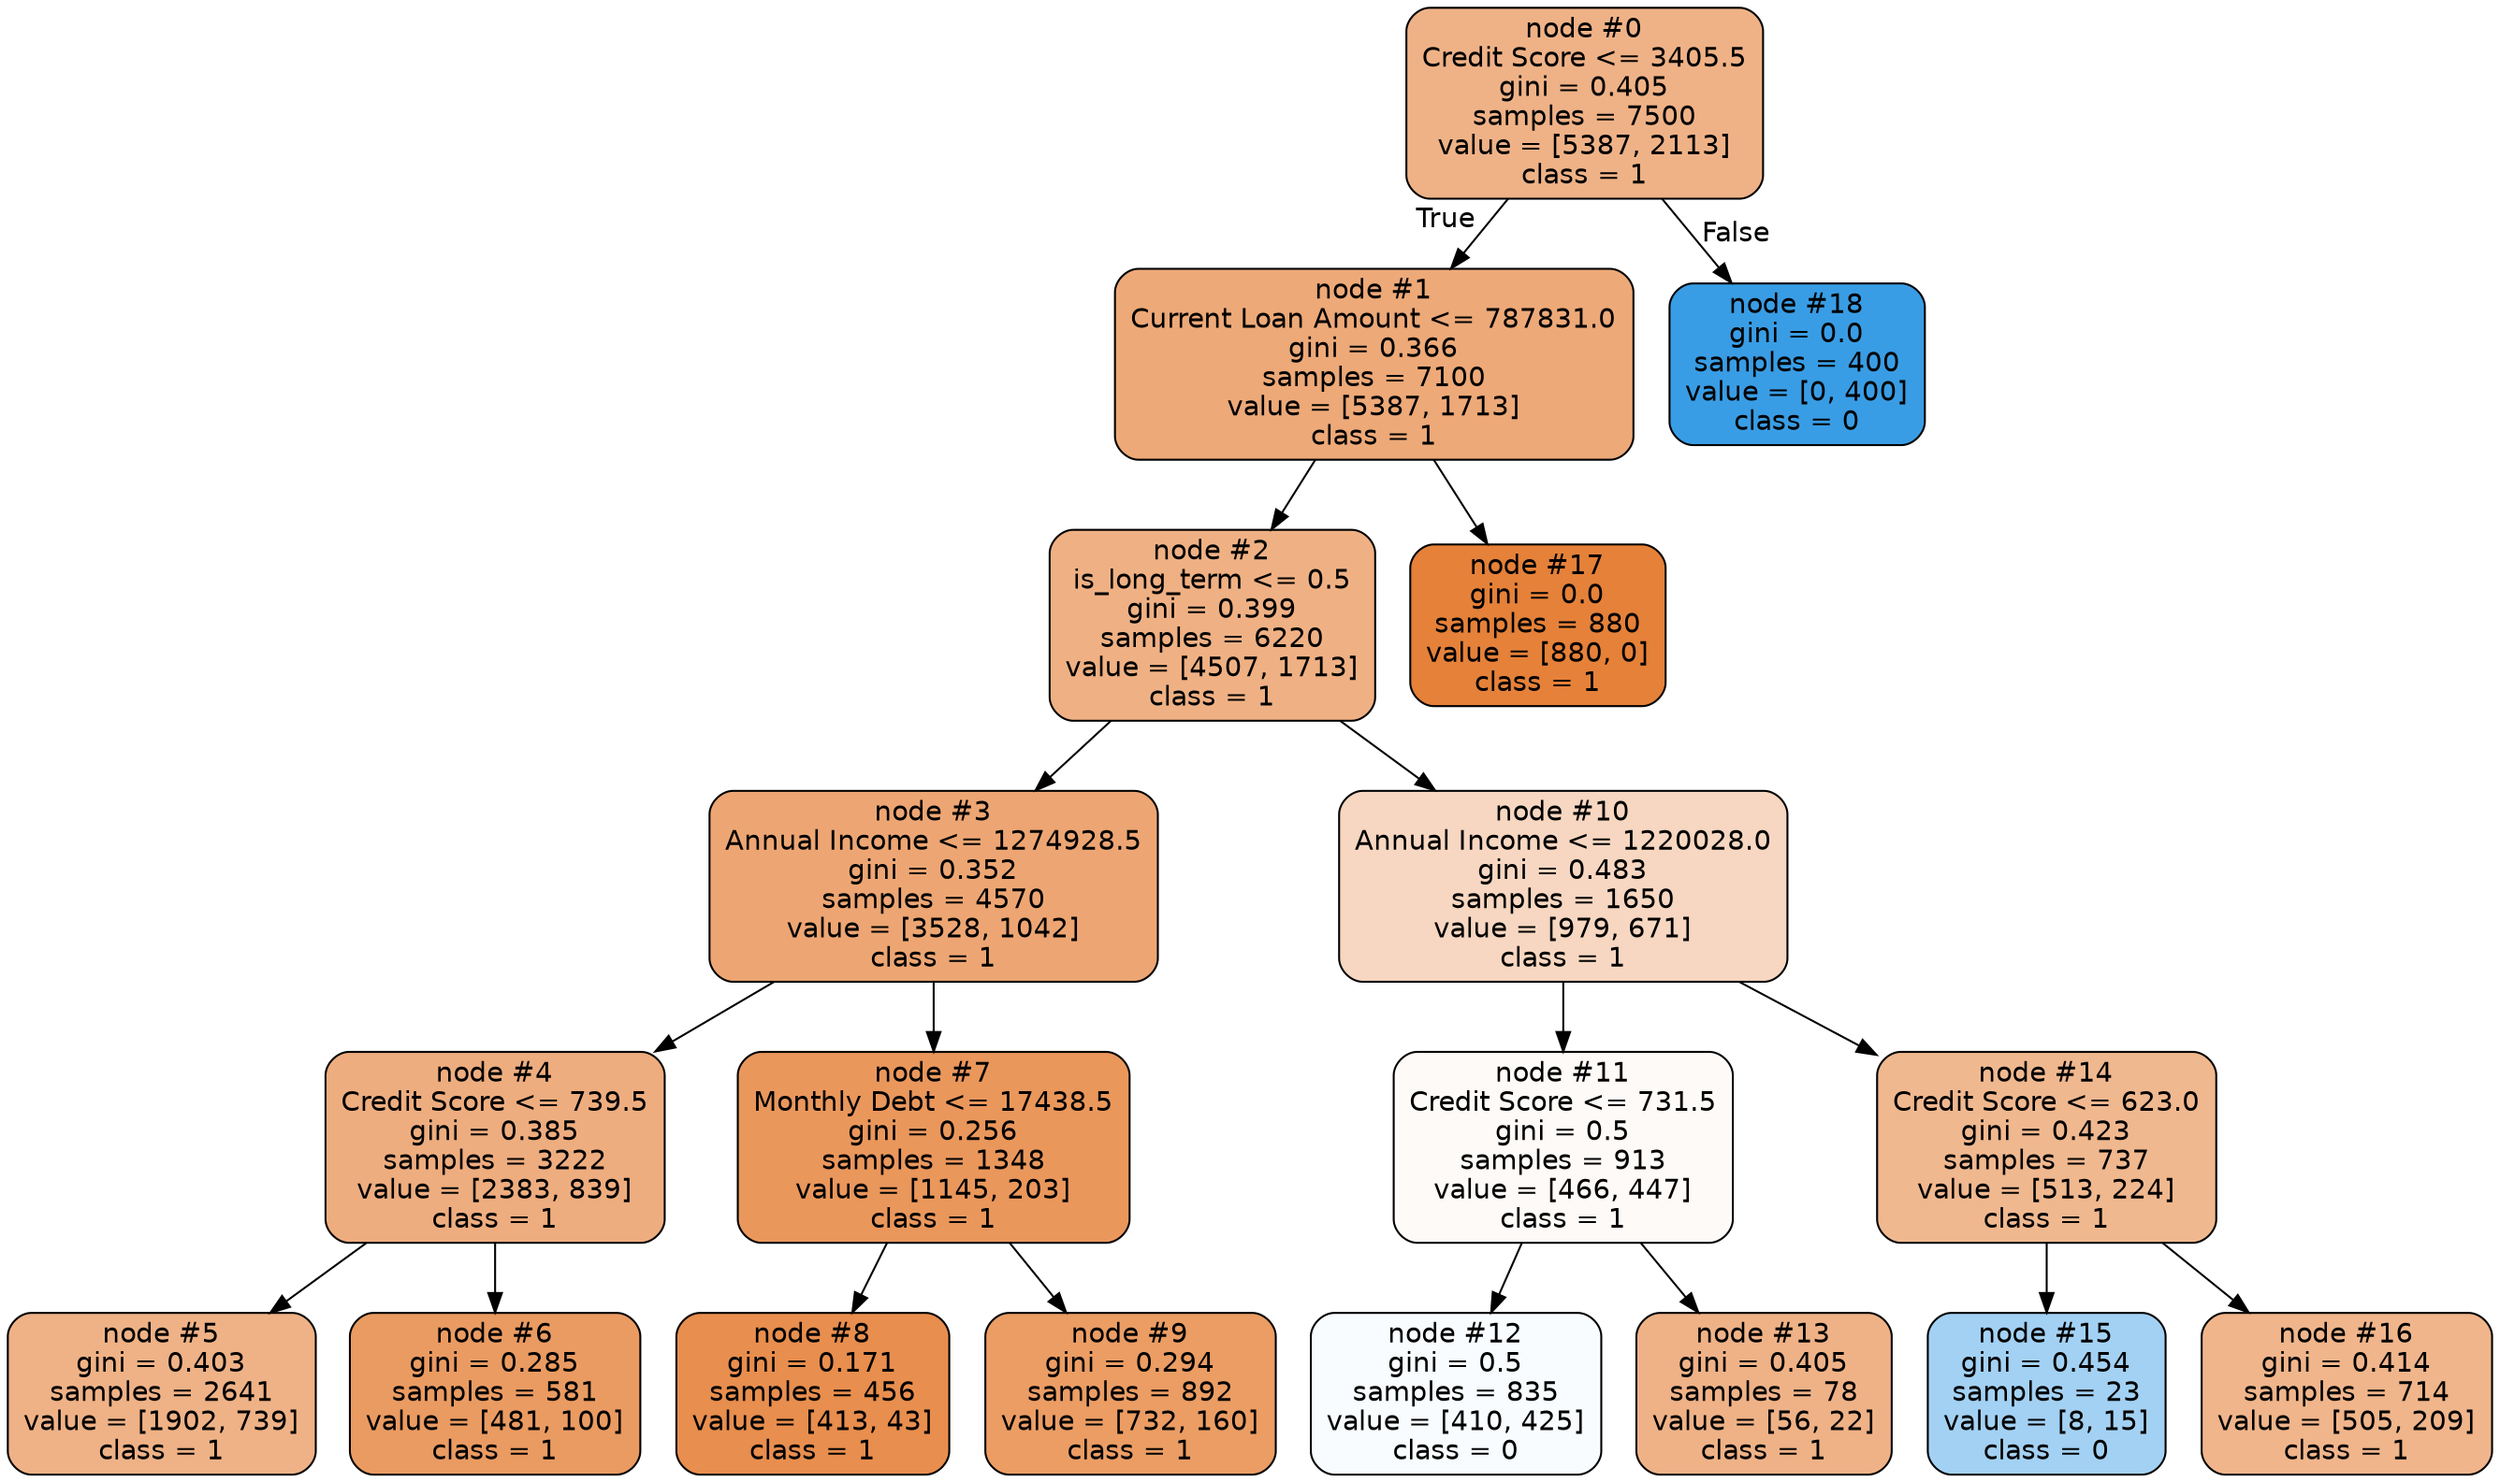 digraph Tree {
node [shape=box, style="filled, rounded", color="black", fontname="helvetica"] ;
edge [fontname="helvetica"] ;
0 [label="node #0\nCredit Score <= 3405.5\ngini = 0.405\nsamples = 7500\nvalue = [5387, 2113]\nclass = 1", fillcolor="#efb287"] ;
1 [label="node #1\nCurrent Loan Amount <= 787831.0\ngini = 0.366\nsamples = 7100\nvalue = [5387, 1713]\nclass = 1", fillcolor="#eda978"] ;
0 -> 1 [labeldistance=2.5, labelangle=45, headlabel="True"] ;
2 [label="node #2\nis_long_term <= 0.5\ngini = 0.399\nsamples = 6220\nvalue = [4507, 1713]\nclass = 1", fillcolor="#efb184"] ;
1 -> 2 ;
3 [label="node #3\nAnnual Income <= 1274928.5\ngini = 0.352\nsamples = 4570\nvalue = [3528, 1042]\nclass = 1", fillcolor="#eda673"] ;
2 -> 3 ;
4 [label="node #4\nCredit Score <= 739.5\ngini = 0.385\nsamples = 3222\nvalue = [2383, 839]\nclass = 1", fillcolor="#eead7f"] ;
3 -> 4 ;
5 [label="node #5\ngini = 0.403\nsamples = 2641\nvalue = [1902, 739]\nclass = 1", fillcolor="#efb286"] ;
4 -> 5 ;
6 [label="node #6\ngini = 0.285\nsamples = 581\nvalue = [481, 100]\nclass = 1", fillcolor="#ea9b62"] ;
4 -> 6 ;
7 [label="node #7\nMonthly Debt <= 17438.5\ngini = 0.256\nsamples = 1348\nvalue = [1145, 203]\nclass = 1", fillcolor="#ea975c"] ;
3 -> 7 ;
8 [label="node #8\ngini = 0.171\nsamples = 456\nvalue = [413, 43]\nclass = 1", fillcolor="#e88e4e"] ;
7 -> 8 ;
9 [label="node #9\ngini = 0.294\nsamples = 892\nvalue = [732, 160]\nclass = 1", fillcolor="#eb9d64"] ;
7 -> 9 ;
10 [label="node #10\nAnnual Income <= 1220028.0\ngini = 0.483\nsamples = 1650\nvalue = [979, 671]\nclass = 1", fillcolor="#f7d7c1"] ;
2 -> 10 ;
11 [label="node #11\nCredit Score <= 731.5\ngini = 0.5\nsamples = 913\nvalue = [466, 447]\nclass = 1", fillcolor="#fefaf7"] ;
10 -> 11 ;
12 [label="node #12\ngini = 0.5\nsamples = 835\nvalue = [410, 425]\nclass = 0", fillcolor="#f8fcfe"] ;
11 -> 12 ;
13 [label="node #13\ngini = 0.405\nsamples = 78\nvalue = [56, 22]\nclass = 1", fillcolor="#efb287"] ;
11 -> 13 ;
14 [label="node #14\nCredit Score <= 623.0\ngini = 0.423\nsamples = 737\nvalue = [513, 224]\nclass = 1", fillcolor="#f0b88f"] ;
10 -> 14 ;
15 [label="node #15\ngini = 0.454\nsamples = 23\nvalue = [8, 15]\nclass = 0", fillcolor="#a3d1f3"] ;
14 -> 15 ;
16 [label="node #16\ngini = 0.414\nsamples = 714\nvalue = [505, 209]\nclass = 1", fillcolor="#f0b58b"] ;
14 -> 16 ;
17 [label="node #17\ngini = 0.0\nsamples = 880\nvalue = [880, 0]\nclass = 1", fillcolor="#e58139"] ;
1 -> 17 ;
18 [label="node #18\ngini = 0.0\nsamples = 400\nvalue = [0, 400]\nclass = 0", fillcolor="#399de5"] ;
0 -> 18 [labeldistance=2.5, labelangle=-45, headlabel="False"] ;
}